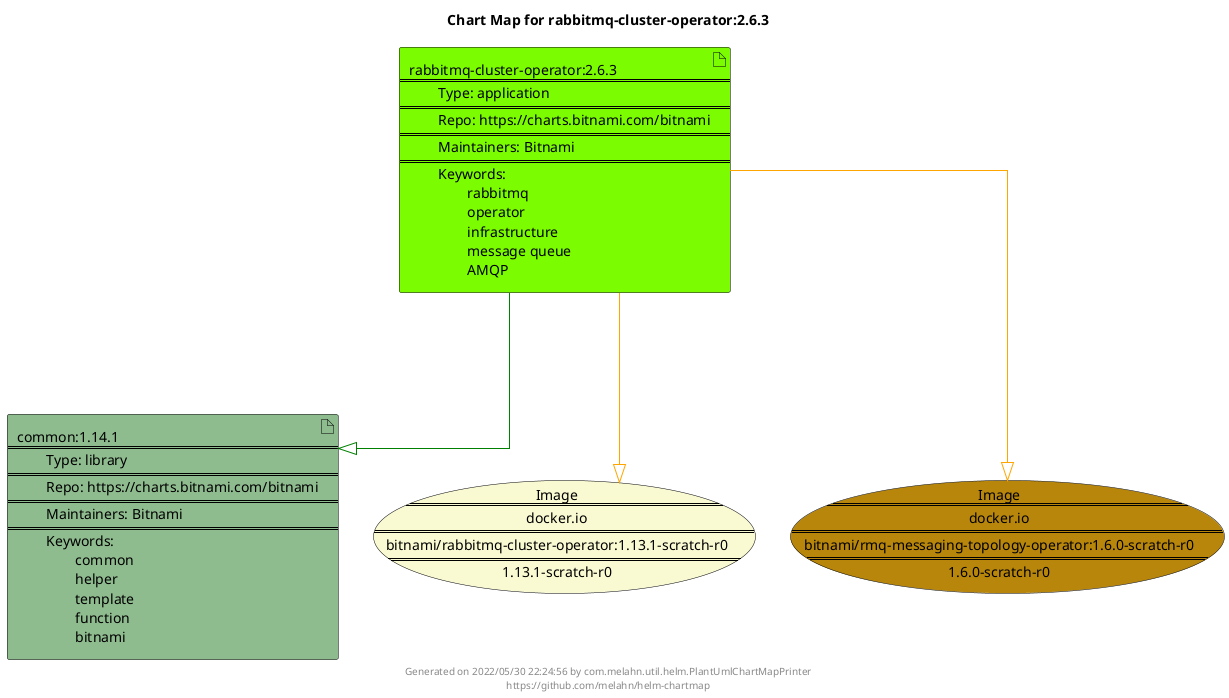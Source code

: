 @startuml
skinparam linetype ortho
skinparam backgroundColor white
skinparam usecaseBorderColor black
skinparam usecaseArrowColor LightSlateGray
skinparam artifactBorderColor black
skinparam artifactArrowColor LightSlateGray

title Chart Map for rabbitmq-cluster-operator:2.6.3

'There are 2 referenced Helm Charts
artifact "rabbitmq-cluster-operator:2.6.3\n====\n\tType: application\n====\n\tRepo: https://charts.bitnami.com/bitnami\n====\n\tMaintainers: Bitnami\n====\n\tKeywords: \n\t\trabbitmq\n\t\toperator\n\t\tinfrastructure\n\t\tmessage queue\n\t\tAMQP" as rabbitmq_cluster_operator_2_6_3 #LawnGreen
artifact "common:1.14.1\n====\n\tType: library\n====\n\tRepo: https://charts.bitnami.com/bitnami\n====\n\tMaintainers: Bitnami\n====\n\tKeywords: \n\t\tcommon\n\t\thelper\n\t\ttemplate\n\t\tfunction\n\t\tbitnami" as common_1_14_1 #DarkSeaGreen

'There are 2 referenced Docker Images
usecase "Image\n====\ndocker.io\n====\nbitnami/rabbitmq-cluster-operator:1.13.1-scratch-r0\n====\n1.13.1-scratch-r0" as docker_io_bitnami_rabbitmq_cluster_operator_1_13_1_scratch_r0 #LightGoldenRodYellow
usecase "Image\n====\ndocker.io\n====\nbitnami/rmq-messaging-topology-operator:1.6.0-scratch-r0\n====\n1.6.0-scratch-r0" as docker_io_bitnami_rmq_messaging_topology_operator_1_6_0_scratch_r0 #DarkGoldenRod

'Chart Dependencies
rabbitmq_cluster_operator_2_6_3--[#green]-|>common_1_14_1
rabbitmq_cluster_operator_2_6_3--[#orange]-|>docker_io_bitnami_rmq_messaging_topology_operator_1_6_0_scratch_r0
rabbitmq_cluster_operator_2_6_3--[#orange]-|>docker_io_bitnami_rabbitmq_cluster_operator_1_13_1_scratch_r0

center footer Generated on 2022/05/30 22:24:56 by com.melahn.util.helm.PlantUmlChartMapPrinter\nhttps://github.com/melahn/helm-chartmap
@enduml

